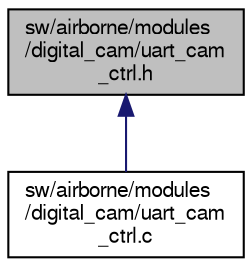 digraph "sw/airborne/modules/digital_cam/uart_cam_ctrl.h"
{
  edge [fontname="FreeSans",fontsize="10",labelfontname="FreeSans",labelfontsize="10"];
  node [fontname="FreeSans",fontsize="10",shape=record];
  Node1 [label="sw/airborne/modules\l/digital_cam/uart_cam\l_ctrl.h",height=0.2,width=0.4,color="black", fillcolor="grey75", style="filled", fontcolor="black"];
  Node1 -> Node2 [dir="back",color="midnightblue",fontsize="10",style="solid",fontname="FreeSans"];
  Node2 [label="sw/airborne/modules\l/digital_cam/uart_cam\l_ctrl.c",height=0.2,width=0.4,color="black", fillcolor="white", style="filled",URL="$uart__cam__ctrl_8c.html",tooltip="Control the camera via uart to chdk-ptp. "];
}
